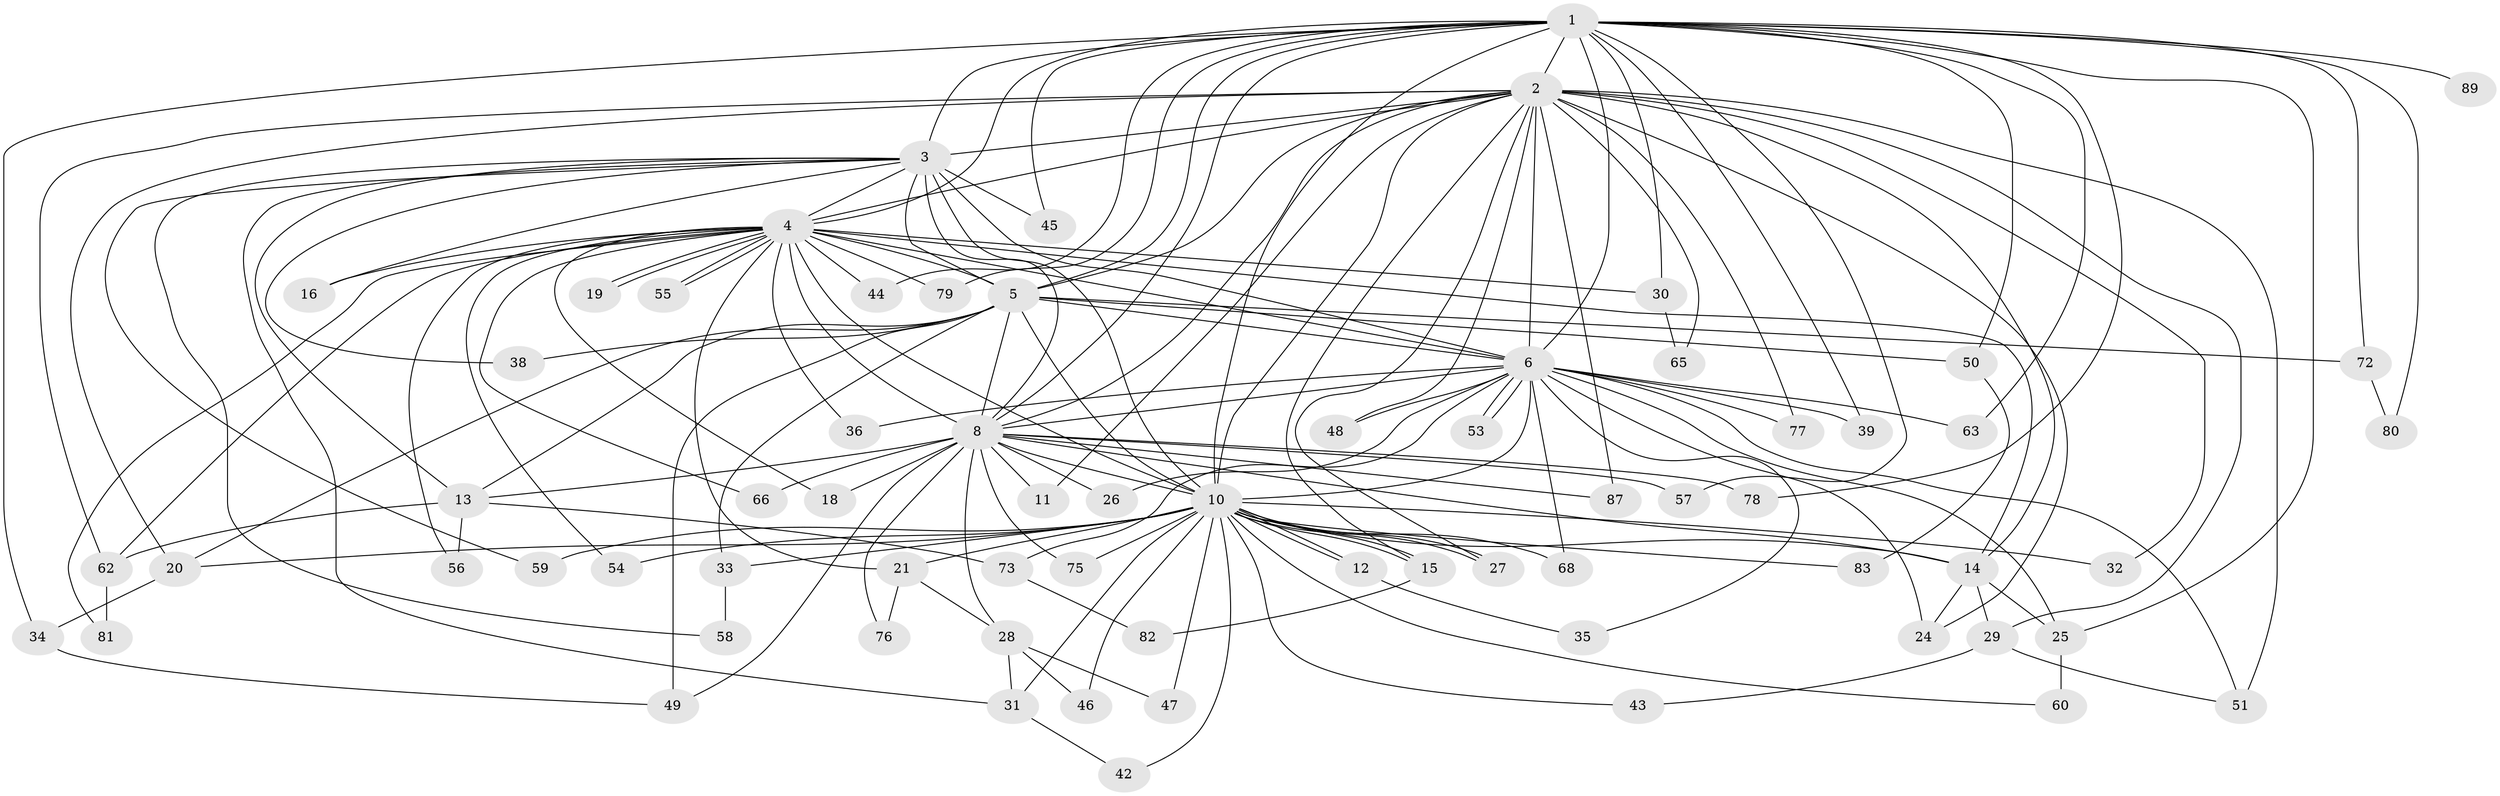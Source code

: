 // Generated by graph-tools (version 1.1) at 2025/51/02/27/25 19:51:47]
// undirected, 69 vertices, 161 edges
graph export_dot {
graph [start="1"]
  node [color=gray90,style=filled];
  1 [super="+9"];
  2 [super="+23"];
  3 [super="+74"];
  4 [super="+22"];
  5 [super="+41"];
  6 [super="+7"];
  8 [super="+17"];
  10 [super="+71"];
  11;
  12;
  13 [super="+67"];
  14 [super="+69"];
  15 [super="+40"];
  16;
  18;
  19;
  20;
  21;
  24 [super="+37"];
  25 [super="+70"];
  26;
  27 [super="+52"];
  28;
  29 [super="+86"];
  30;
  31 [super="+64"];
  32;
  33;
  34;
  35;
  36;
  38;
  39;
  42;
  43;
  44;
  45;
  46;
  47;
  48;
  49 [super="+84"];
  50 [super="+61"];
  51;
  53;
  54;
  55;
  56;
  57;
  58;
  59;
  60;
  62 [super="+88"];
  63;
  65;
  66;
  68;
  72;
  73 [super="+85"];
  75;
  76;
  77;
  78;
  79;
  80;
  81;
  82;
  83;
  87;
  89;
  1 -- 2 [weight=2];
  1 -- 3 [weight=2];
  1 -- 4 [weight=2];
  1 -- 5 [weight=2];
  1 -- 6 [weight=4];
  1 -- 8 [weight=2];
  1 -- 10 [weight=2];
  1 -- 50 [weight=2];
  1 -- 57;
  1 -- 63;
  1 -- 89 [weight=2];
  1 -- 72;
  1 -- 78;
  1 -- 79;
  1 -- 80;
  1 -- 25;
  1 -- 30;
  1 -- 34;
  1 -- 39;
  1 -- 44;
  1 -- 45;
  2 -- 3;
  2 -- 4;
  2 -- 5;
  2 -- 6 [weight=2];
  2 -- 8;
  2 -- 10;
  2 -- 11;
  2 -- 14;
  2 -- 24;
  2 -- 29;
  2 -- 32;
  2 -- 48;
  2 -- 51;
  2 -- 65;
  2 -- 77;
  2 -- 87;
  2 -- 20;
  2 -- 15;
  2 -- 62;
  2 -- 27;
  3 -- 4;
  3 -- 5;
  3 -- 6 [weight=2];
  3 -- 8 [weight=2];
  3 -- 10 [weight=2];
  3 -- 16;
  3 -- 31;
  3 -- 38;
  3 -- 45;
  3 -- 58;
  3 -- 59;
  3 -- 13;
  4 -- 5;
  4 -- 6 [weight=3];
  4 -- 8;
  4 -- 10;
  4 -- 16;
  4 -- 18;
  4 -- 19;
  4 -- 19;
  4 -- 21;
  4 -- 30;
  4 -- 36;
  4 -- 44;
  4 -- 55;
  4 -- 55;
  4 -- 56;
  4 -- 62;
  4 -- 66;
  4 -- 79;
  4 -- 81;
  4 -- 54;
  4 -- 14;
  5 -- 6 [weight=3];
  5 -- 8;
  5 -- 10;
  5 -- 13;
  5 -- 20;
  5 -- 33;
  5 -- 38;
  5 -- 49;
  5 -- 50;
  5 -- 72;
  6 -- 8 [weight=2];
  6 -- 10 [weight=2];
  6 -- 24;
  6 -- 25;
  6 -- 26;
  6 -- 36;
  6 -- 39;
  6 -- 48;
  6 -- 51;
  6 -- 53;
  6 -- 53;
  6 -- 63;
  6 -- 68;
  6 -- 73 [weight=2];
  6 -- 77;
  6 -- 35;
  8 -- 10;
  8 -- 11;
  8 -- 13;
  8 -- 14;
  8 -- 26;
  8 -- 28;
  8 -- 49;
  8 -- 57;
  8 -- 75;
  8 -- 76;
  8 -- 78;
  8 -- 87;
  8 -- 18;
  8 -- 66;
  10 -- 12;
  10 -- 12;
  10 -- 15;
  10 -- 15;
  10 -- 20;
  10 -- 21;
  10 -- 27;
  10 -- 27;
  10 -- 31;
  10 -- 32;
  10 -- 33;
  10 -- 42;
  10 -- 43;
  10 -- 46;
  10 -- 47;
  10 -- 54;
  10 -- 59;
  10 -- 60;
  10 -- 68;
  10 -- 75;
  10 -- 83;
  10 -- 14;
  12 -- 35;
  13 -- 56;
  13 -- 62;
  13 -- 73;
  14 -- 29;
  14 -- 25;
  14 -- 24;
  15 -- 82;
  20 -- 34;
  21 -- 28;
  21 -- 76;
  25 -- 60;
  28 -- 46;
  28 -- 47;
  28 -- 31;
  29 -- 43;
  29 -- 51;
  30 -- 65;
  31 -- 42;
  33 -- 58;
  34 -- 49;
  50 -- 83;
  62 -- 81;
  72 -- 80;
  73 -- 82;
}
